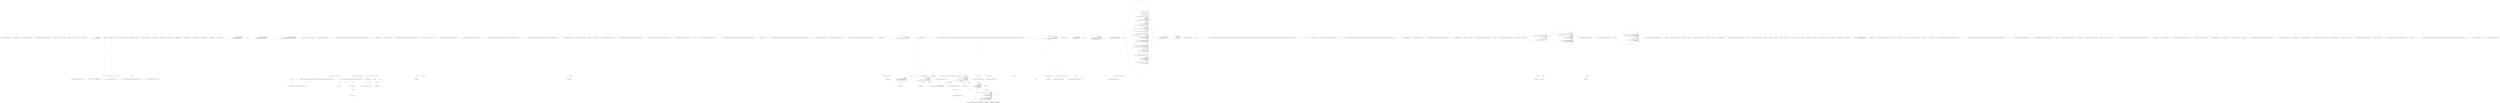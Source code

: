 digraph  {
n0 [cluster="CommandLine.Text.SentenceBuilder.CreateDefault()", label="Entry CommandLine.Text.SentenceBuilder.CreateDefault()", span="17-17"];
n1 [cluster="CommandLine.Text.SentenceBuilder.CreateDefault()", label="return new DefaultSentenceBuilder();", span="19-19"];
n2 [cluster="CommandLine.Text.SentenceBuilder.CreateDefault()", label="Exit CommandLine.Text.SentenceBuilder.CreateDefault()", span="17-17"];
n3 [cluster="CommandLine.Text.SentenceBuilder.DefaultSentenceBuilder.DefaultSentenceBuilder()", label="Entry CommandLine.Text.SentenceBuilder.DefaultSentenceBuilder.DefaultSentenceBuilder()", span="44-44"];
n4 [cluster="lambda expression", label="Entry lambda expression", span="50-50"];
n5 [cluster="lambda expression", label="''Required.''", span="50-50"];
n6 [cluster="lambda expression", label="Exit lambda expression", span="50-50"];
n7 [cluster="lambda expression", label="Entry lambda expression", span="58-58"];
n8 [cluster="lambda expression", label="''ERROR(S):''", span="58-58"];
n9 [cluster="lambda expression", label="Exit lambda expression", span="58-58"];
n10 [cluster="lambda expression", label="Entry lambda expression", span="66-68"];
n11 [cluster="lambda expression", label="isOption\r\n                        ? ''Display this help screen.''\r\n                        : ''Display more information on a specific command.''", span="66-68"];
n12 [cluster="lambda expression", label="Exit lambda expression", span="66-68"];
n13 [cluster="lambda expression", label="Entry lambda expression", span="76-110"];
n14 [cluster="lambda expression", label="error.Tag", span="78-78"];
n16 [cluster="lambda expression", label="return ''Token ''' + ((BadFormatTokenError)error).Token + ''' is not recognized.'';", span="81-81"];
n18 [cluster="lambda expression", label="return ''Option ''' + ((MissingValueOptionError)error).NameInfo.NameText\r\n                                                      + ''' has no value.'';", span="83-84"];
n20 [cluster="lambda expression", label="return ''Option ''' + ((UnknownOptionError)error).Token + ''' is unknown.'';", span="86-86"];
n22 [cluster="lambda expression", label="var errMisssing = ((MissingRequiredOptionError)error)", span="88-88"];
n25 [cluster="lambda expression", label="return ''Option ''' + ((MutuallyExclusiveSetError)error).NameInfo.NameText + ''' is defined along with an incompatible one.'';", span="93-93"];
n27 [cluster="lambda expression", label="var badFormat = ((BadFormatConversionError)error)", span="95-95"];
n30 [cluster="lambda expression", label="var seqOutRange = ((SequenceOutOfRangeError)error)", span="100-100"];
n33 [cluster="lambda expression", label="return ''Verb ''' + ((BadVerbSelectedError)error).Token + ''' is not recognized.'';", span="105-105"];
n15 [cluster="lambda expression", label="ErrorType.BadFormatTokenError", span="80-80"];
n17 [cluster="lambda expression", label="ErrorType.MissingValueOptionError", span="82-82"];
n19 [cluster="lambda expression", label="ErrorType.UnknownOptionError", span="85-85"];
n21 [cluster="lambda expression", label="ErrorType.MissingRequiredOptionError", span="87-87"];
n24 [cluster="lambda expression", label="ErrorType.MutuallyExclusiveSetError", span="92-92"];
n26 [cluster="lambda expression", label="ErrorType.BadFormatConversionError", span="94-94"];
n29 [cluster="lambda expression", label="ErrorType.SequenceOutOfRangeError", span="99-99"];
n32 [cluster="lambda expression", label="ErrorType.BadVerbSelectedError", span="104-104"];
n34 [cluster="lambda expression", label="ErrorType.NoVerbSelectedError", span="106-106"];
n23 [cluster="lambda expression", label="return errMisssing.NameInfo == NameInfo.EmptyName\r\n                                               ? ''A required value not bound to option name is missing.''\r\n                                               : ''Required option ''' + errMisssing.NameInfo.NameText + ''' is missing.'';", span="89-91"];
n28 [cluster="lambda expression", label="return badFormat.NameInfo == NameInfo.EmptyName\r\n                                               ? ''A value not bound to option name is defined with a bad format.''\r\n                                               : ''Option ''' + badFormat.NameInfo.NameText + ''' is defined with a bad format.'';", span="96-98"];
n31 [cluster="lambda expression", label="return seqOutRange.NameInfo == NameInfo.EmptyName\r\n                                               ? ''A sequence value not bound to option name is defined with few items than required.''\r\n                                               : ''A sequence option ''' + seqOutRange.NameInfo.NameText + ''' is defined with few items than required.'';", span="101-103"];
n36 [cluster="lambda expression", label="Exit lambda expression", span="76-110"];
n37 [cluster="lambda expression", label="throw new InvalidOperationException();", span="109-109"];
n38 [cluster="System.InvalidOperationException.InvalidOperationException()", label="Entry System.InvalidOperationException.InvalidOperationException()", span="0-0"];
m1_0 [cluster="CommandLine.Core.Sequence.Partition(System.Collections.Generic.IEnumerable<CommandLine.Core.Token>, System.Func<string, CommandLine.Infrastructure.Maybe<CommandLine.Core.TypeDescriptor>>)", file="Sequence.cs", label="Entry CommandLine.Core.Sequence.Partition(System.Collections.Generic.IEnumerable<CommandLine.Core.Token>, System.Func<string, CommandLine.Infrastructure.Maybe<CommandLine.Core.TypeDescriptor>>)", span="11-11"];
m1_2 [cluster="CommandLine.Core.Sequence.Partition(System.Collections.Generic.IEnumerable<CommandLine.Core.Token>, System.Func<string, CommandLine.Infrastructure.Maybe<CommandLine.Core.TypeDescriptor>>)", file="Sequence.cs", label="Exit CommandLine.Core.Sequence.Partition(System.Collections.Generic.IEnumerable<CommandLine.Core.Token>, System.Func<string, CommandLine.Infrastructure.Maybe<CommandLine.Core.TypeDescriptor>>)", span="11-11"];
m1_3 [cluster="System.Collections.Generic.IEnumerable<TSource>.Pairwise<TSource, TResult>(System.Func<TSource, TSource, TResult>)", file="Sequence.cs", label="Entry System.Collections.Generic.IEnumerable<TSource>.Pairwise<TSource, TResult>(System.Func<TSource, TSource, TResult>)", span="10-10"];
m1_4 [cluster="lambda expression", file="Sequence.cs", label="Entry lambda expression", span="16-22"];
m1_6 [cluster="lambda expression", file="Sequence.cs", label="Exit lambda expression", span="16-22"];
m1_7 [cluster="CommandLine.Core.Token.IsName()", file="Sequence.cs", label="Entry CommandLine.Core.Token.IsName()", span="68-68"];
m1_8 [cluster="CommandLine.Core.Token.IsValue()", color=green, community=0, file="Sequence.cs", label="Entry CommandLine.Core.Token.IsValue()", prediction=0, span="73-73"];
m1_9 [cluster="System.Func<T, TResult>.Invoke(T)", file="Sequence.cs", label="Entry System.Func<T, TResult>.Invoke(T)", span="0-0"];
m1_26 [cluster="lambda expression", file="Sequence.cs", label="t.Equals(nameToken)", span="29-29"];
m1_28 [cluster="lambda expression", file="Sequence.cs", label="!scalars.Contains(t)", span="26-26"];
m1_18 [cluster="CommandLine.Core.Sequence.OfSequence(System.Collections.Generic.IEnumerable<CommandLine.Core.Token>, CommandLine.Core.Token)", file="Sequence.cs", label="nameIndex >= 0", span="30-30"];
m1_37 [cluster="Unk.IsValue", file="Sequence.cs", label="Entry Unk.IsValue", span=""];
m1_14 [cluster="System.Collections.Generic.IEnumerable<CommandLine.Core.Token>.OfSequence(CommandLine.Core.Token)", file="Sequence.cs", label="Entry System.Collections.Generic.IEnumerable<CommandLine.Core.Token>.OfSequence(CommandLine.Core.Token)", span="27-27"];
m1_22 [cluster="System.Collections.Generic.IEnumerable<TSource>.IndexOf<TSource>(System.Func<TSource, bool>)", file="Sequence.cs", label="Entry System.Collections.Generic.IEnumerable<TSource>.IndexOf<TSource>(System.Func<TSource, bool>)", span="36-36"];
m1_16 [cluster="CommandLine.Core.Sequence.OfSequence(System.Collections.Generic.IEnumerable<CommandLine.Core.Token>, CommandLine.Core.Token)", file="Sequence.cs", label="Entry CommandLine.Core.Sequence.OfSequence(System.Collections.Generic.IEnumerable<CommandLine.Core.Token>, CommandLine.Core.Token)", span="27-27"];
m1_34 [cluster="lambda expression", file="Sequence.cs", label="CommandLine.Core.Token", span=""];
m1_11 [cluster="CommandLine.Core.Switch.Partition(System.Collections.Generic.IEnumerable<CommandLine.Core.Token>, System.Func<string, CSharpx.Maybe<CommandLine.Core.TypeDescriptor>>)", file="Sequence.cs", label="Entry CommandLine.Core.Switch.Partition(System.Collections.Generic.IEnumerable<CommandLine.Core.Token>, System.Func<string, CSharpx.Maybe<CommandLine.Core.TypeDescriptor>>)", span="11-11"];
m1_13 [cluster="CommandLine.Core.Sequence.Partition(System.Collections.Generic.IEnumerable<CommandLine.Core.Token>, System.Func<string, CSharpx.Maybe<CommandLine.Core.TypeDescriptor>>)", file="Sequence.cs", label="Entry CommandLine.Core.Sequence.Partition(System.Collections.Generic.IEnumerable<CommandLine.Core.Token>, System.Func<string, CSharpx.Maybe<CommandLine.Core.TypeDescriptor>>)", span="12-12"];
m1_25 [cluster="lambda expression", file="Sequence.cs", label="Entry lambda expression", span="29-29"];
m1_29 [cluster="lambda expression", file="Sequence.cs", label="Entry lambda expression", span="32-32"];
m1_27 [cluster="lambda expression", file="Sequence.cs", label="Exit lambda expression", span="29-29"];
m1_31 [cluster="lambda expression", file="Sequence.cs", label="Exit lambda expression", span="32-32"];
m1_38 [cluster="lambda expression", file="Sequence.cs", label="Entry lambda expression", span="35-35"];
m1_32 [cluster="lambda expression", color=green, community=0, file="Sequence.cs", label="System.Collections.Generic.IEnumerable<CommandLine.Core.Token>", prediction=0, span=""];
m1_24 [cluster="System.Collections.Generic.IEnumerable<TSource>.TakeWhile<TSource>(System.Func<TSource, bool>)", file="Sequence.cs", label="Entry System.Collections.Generic.IEnumerable<TSource>.TakeWhile<TSource>(System.Func<TSource, bool>)", span="0-0"];
m1_39 [cluster="lambda expression", file="Sequence.cs", label="t.Text", span="35-35"];
m1_35 [cluster="lambda expression", file="Sequence.cs", label="CommandLine.Core.Token", span=""];
m1_40 [cluster="lambda expression", file="Sequence.cs", label="Exit lambda expression", span="35-35"];
m1_23 [cluster="System.Collections.Generic.IEnumerable<TSource>.Skip<TSource>(int)", file="Sequence.cs", label="Entry System.Collections.Generic.IEnumerable<TSource>.Skip<TSource>(int)", span="0-0"];
m1_21 [cluster="CommandLine.Core.Sequence.OfSequence(System.Collections.Generic.IEnumerable<CommandLine.Core.Token>, CommandLine.Core.Token)", file="Sequence.cs", label="Exit CommandLine.Core.Sequence.OfSequence(System.Collections.Generic.IEnumerable<CommandLine.Core.Token>, CommandLine.Core.Token)", span="27-27"];
m1_15 [cluster="System.Collections.Generic.IEnumerable<TSource>.Concat<TSource>(System.Collections.Generic.IEnumerable<TSource>)", file="Sequence.cs", label="Entry System.Collections.Generic.IEnumerable<TSource>.Concat<TSource>(System.Collections.Generic.IEnumerable<TSource>)", span="0-0"];
m1_10 [cluster="CommandLine.Infrastructure.Maybe<T1>.Return<T1, T2>(System.Func<T1, T2>, T2)", file="Sequence.cs", label="Entry CommandLine.Infrastructure.Maybe<T1>.Return<T1, T2>(System.Func<T1, T2>, T2)", span="100-100"];
m1_17 [cluster="CommandLine.Core.Sequence.OfSequence(System.Collections.Generic.IEnumerable<CommandLine.Core.Token>, CommandLine.Core.Token)", file="Sequence.cs", label="var nameIndex = tokens.IndexOf(t => t.Equals(nameToken))", span="29-29"];
m1_20 [cluster="CommandLine.Core.Sequence.OfSequence(System.Collections.Generic.IEnumerable<CommandLine.Core.Token>, CommandLine.Core.Token)", file="Sequence.cs", label="return new Token[] { };", span="34-34"];
m1_33 [file="Sequence.cs", label="System.Func<string, CommandLine.Infrastructure.Maybe<CommandLine.Core.TypeDescriptor>>", span=""];
m1_43 [file="Sequence.cs", label=sequences, span=""];
m1_41 [file="Sequence.cs", label=switches, span=""];
m1_42 [file="Sequence.cs", label=scalars, span=""];
m2_65 [cluster="CommandLine.Core.TokenPartitioner.Partition(System.Collections.Generic.IEnumerable<CommandLine.Core.Token>, System.Func<string, CSharpx.Maybe<CommandLine.Core.TypeDescriptor>>)", file="TokenPartitioner.cs", label="Entry CommandLine.Core.TokenPartitioner.Partition(System.Collections.Generic.IEnumerable<CommandLine.Core.Token>, System.Func<string, CSharpx.Maybe<CommandLine.Core.TypeDescriptor>>)", span="12-12"];
m2_14 [cluster="Unk.ThrowingValidate", file="TokenPartitioner.cs", label="Entry Unk.ThrowingValidate", span=""];
m2_101 [cluster="T.SetProperties<T>(System.Collections.Generic.IEnumerable<CommandLine.Core.SpecificationProperty>, System.Func<CommandLine.Core.SpecificationProperty, bool>, System.Func<CommandLine.Core.SpecificationProperty, object>)", file="TokenPartitioner.cs", label="Entry T.SetProperties<T>(System.Collections.Generic.IEnumerable<CommandLine.Core.SpecificationProperty>, System.Func<CommandLine.Core.SpecificationProperty, bool>, System.Func<CommandLine.Core.SpecificationProperty, object>)", span="82-82"];
m2_95 [cluster="string.MatchName(string, string, System.StringComparer)", file="TokenPartitioner.cs", label="Entry string.MatchName(string, string, System.StringComparer)", span="8-8"];
m2_140 [cluster="System.Collections.Generic.IEnumerable<TSource>.ToArray<TSource>()", file="TokenPartitioner.cs", label="Entry System.Collections.Generic.IEnumerable<TSource>.ToArray<TSource>()", span="0-0"];
m2_88 [cluster="CommandLine.Core.TypeConverter.ChangeType(System.Collections.Generic.IEnumerable<string>, System.Type, bool, System.Globalization.CultureInfo)", file="TokenPartitioner.cs", label="Entry CommandLine.Core.TypeConverter.ChangeType(System.Collections.Generic.IEnumerable<string>, System.Type, bool, System.Globalization.CultureInfo)", span="14-14"];
m2_0 [cluster="CommandLine.Core.InstanceBuilder.Build<T>(CSharpx.Maybe<System.Func<T>>, System.Func<System.Collections.Generic.IEnumerable<string>, System.Collections.Generic.IEnumerable<CommandLine.Core.OptionSpecification>, RailwaySharp.ErrorHandling.Result<System.Collections.Generic.IEnumerable<CommandLine.Core.Token>, CommandLine.Error>>, System.Collections.Generic.IEnumerable<string>, System.StringComparer, System.Globalization.CultureInfo, System.Collections.Generic.IEnumerable<CommandLine.ErrorType>)", file="TokenPartitioner.cs", label="Entry CommandLine.Core.InstanceBuilder.Build<T>(CSharpx.Maybe<System.Func<T>>, System.Func<System.Collections.Generic.IEnumerable<string>, System.Collections.Generic.IEnumerable<CommandLine.Core.OptionSpecification>, RailwaySharp.ErrorHandling.Result<System.Collections.Generic.IEnumerable<CommandLine.Core.Token>, CommandLine.Error>>, System.Collections.Generic.IEnumerable<string>, System.StringComparer, System.Globalization.CultureInfo, System.Collections.Generic.IEnumerable<CommandLine.ErrorType>)", span="14-14"];
m2_5 [cluster="CommandLine.Core.InstanceBuilder.Build<T>(CSharpx.Maybe<System.Func<T>>, System.Func<System.Collections.Generic.IEnumerable<string>, System.Collections.Generic.IEnumerable<CommandLine.Core.OptionSpecification>, RailwaySharp.ErrorHandling.Result<System.Collections.Generic.IEnumerable<CommandLine.Core.Token>, CommandLine.Error>>, System.Collections.Generic.IEnumerable<string>, System.StringComparer, System.Globalization.CultureInfo, System.Collections.Generic.IEnumerable<CommandLine.ErrorType>)", file="TokenPartitioner.cs", label="Func<T> makeDefault = () =>\r\n                typeof(T).IsMutable()\r\n                    ? factory.MapValueOrDefault(f => f(), Activator.CreateInstance<T>())\r\n                    : ReflectionHelper.CreateDefaultImmutableInstance<T>(\r\n                        (from p in specProps select p.Specification.ConversionType).ToArray())", span="33-37"];
m2_7 [cluster="CommandLine.Core.InstanceBuilder.Build<T>(CSharpx.Maybe<System.Func<T>>, System.Func<System.Collections.Generic.IEnumerable<string>, System.Collections.Generic.IEnumerable<CommandLine.Core.OptionSpecification>, RailwaySharp.ErrorHandling.Result<System.Collections.Generic.IEnumerable<CommandLine.Core.Token>, CommandLine.Error>>, System.Collections.Generic.IEnumerable<string>, System.StringComparer, System.Globalization.CultureInfo, System.Collections.Generic.IEnumerable<CommandLine.ErrorType>)", file="TokenPartitioner.cs", label="Func<ParserResult<T>> buildUp = () =>\r\n            {\r\n                var tokenizerResult = tokenizer(arguments, optionSpecs);\r\n\r\n                var tokens = tokenizerResult.SucceededWith();\r\n\r\n                var partitions = TokenPartitioner.Partition(\r\n                    tokens,\r\n                    name => TypeLookup.FindTypeDescriptorAndSibling(name, optionSpecs, nameComparer));\r\n\r\n                var optionSpecPropsResult =\r\n                    OptionMapper.MapValues(\r\n                        (from pt in specProps where pt.Specification.IsOption() select pt),\r\n                        partitions.Options,\r\n                        (vals, type, isScalar) => TypeConverter.ChangeType(vals, type, isScalar, parsingCulture),\r\n                        nameComparer);\r\n\r\n                var valueSpecPropsResult =\r\n                    ValueMapper.MapValues(\r\n                        (from pt in specProps where pt.Specification.IsValue() select pt),\r\n                        partitions.Values,\r\n                        (vals, type, isScalar) => TypeConverter.ChangeType(vals, type, isScalar, parsingCulture));\r\n\r\n                var missingValueErrors = from token in partitions.Errors\r\n                    select\r\n                        new MissingValueOptionError(\r\n                            optionSpecs.Single(o => token.Text.MatchName(o.ShortName, o.LongName, nameComparer))\r\n                                .FromOptionSpecification());\r\n\r\n                var specPropsWithValue =\r\n                    optionSpecPropsResult.SucceededWith().Concat(valueSpecPropsResult.SucceededWith());\r\n\r\n                Func<T> buildMutable = () =>\r\n                {\r\n                    var mutable = factory.MapValueOrDefault(f => f(), Activator.CreateInstance<T>());\r\n                    mutable =\r\n                        mutable.SetProperties(specPropsWithValue, sp => sp.Value.IsJust(), sp => sp.Value.FromJustOrFail())\r\n                            .SetProperties(\r\n                                specPropsWithValue,\r\n                                sp => sp.Value.IsNothing() && sp.Specification.DefaultValue.IsJust(),\r\n                                sp => sp.Specification.DefaultValue.FromJustOrFail())\r\n                            .SetProperties(\r\n                                specPropsWithValue,\r\n                                sp =>\r\n                                    sp.Value.IsNothing() && sp.Specification.TargetType == TargetType.Sequence\r\n                                    && sp.Specification.DefaultValue.MatchNothing(),\r\n                                sp => sp.Property.PropertyType.GetGenericArguments().Single().CreateEmptyArray());\r\n                    return mutable;\r\n                };\r\n\r\n                Func<T> buildImmutable = () =>\r\n                {\r\n                    var ctor = typeInfo.GetConstructor((from sp in specProps select sp.Property.PropertyType).ToArray());\r\n                    var values = (from prms in ctor.GetParameters()\r\n                        join sp in specPropsWithValue on prms.Name.ToLower() equals sp.Property.Name.ToLower()\r\n                        select\r\n                            sp.Value.MapValueOrDefault(\r\n                                v => v,\r\n                                sp.Specification.DefaultValue.MapValueOrDefault(\r\n                                    d => d,\r\n                                    sp.Specification.ConversionType.CreateDefaultForImmutable()))).ToArray();\r\n                    var immutable = (T)ctor.Invoke(values);\r\n                    return immutable;\r\n                };\r\n\r\n                var instance = typeInfo.IsMutable() ? buildMutable() : buildImmutable();\r\n\r\n                var validationErrors = specPropsWithValue.Validate(SpecificationPropertyRules.Lookup(tokens));\r\n\r\n                var allErrors =\r\n                    tokenizerResult.SuccessfulMessages()\r\n                        .Concat(missingValueErrors)\r\n                        .Concat(optionSpecPropsResult.SuccessfulMessages())\r\n                        .Concat(valueSpecPropsResult.SuccessfulMessages())\r\n                        .Concat(validationErrors)\r\n                        .Memorize();\r\n\r\n                var warnings = from e in allErrors where nonFatalErrors.Contains(e.Tag) select e;\r\n\r\n                return allErrors.Except(warnings).ToParserResult(instance);\r\n            }", span="42-122"];
m2_8 [cluster="CommandLine.Core.InstanceBuilder.Build<T>(CSharpx.Maybe<System.Func<T>>, System.Func<System.Collections.Generic.IEnumerable<string>, System.Collections.Generic.IEnumerable<CommandLine.Core.OptionSpecification>, RailwaySharp.ErrorHandling.Result<System.Collections.Generic.IEnumerable<CommandLine.Core.Token>, CommandLine.Error>>, System.Collections.Generic.IEnumerable<string>, System.StringComparer, System.Globalization.CultureInfo, System.Collections.Generic.IEnumerable<CommandLine.ErrorType>)", file="TokenPartitioner.cs", label="var preprocessorErrors = arguments.Any()\r\n                ? arguments.Preprocess(PreprocessorGuards.Lookup(nameComparer))\r\n                : Enumerable.Empty<Error>()", span="124-126"];
m2_9 [cluster="CommandLine.Core.InstanceBuilder.Build<T>(CSharpx.Maybe<System.Func<T>>, System.Func<System.Collections.Generic.IEnumerable<string>, System.Collections.Generic.IEnumerable<CommandLine.Core.OptionSpecification>, RailwaySharp.ErrorHandling.Result<System.Collections.Generic.IEnumerable<CommandLine.Core.Token>, CommandLine.Error>>, System.Collections.Generic.IEnumerable<string>, System.StringComparer, System.Globalization.CultureInfo, System.Collections.Generic.IEnumerable<CommandLine.ErrorType>)", file="TokenPartitioner.cs", label="var result = arguments.Any()\r\n                ? preprocessorErrors.Any()\r\n                    ? notParsed(preprocessorErrors)\r\n                    : buildUp()\r\n                : buildUp()", span="128-132"];
m2_3 [cluster="CommandLine.Core.InstanceBuilder.Build<T>(CSharpx.Maybe<System.Func<T>>, System.Func<System.Collections.Generic.IEnumerable<string>, System.Collections.Generic.IEnumerable<CommandLine.Core.OptionSpecification>, RailwaySharp.ErrorHandling.Result<System.Collections.Generic.IEnumerable<CommandLine.Core.Token>, CommandLine.Error>>, System.Collections.Generic.IEnumerable<string>, System.StringComparer, System.Globalization.CultureInfo, System.Collections.Generic.IEnumerable<CommandLine.ErrorType>)", file="TokenPartitioner.cs", label="var specs = from pt in specProps select pt.Specification", span="27-27"];
m2_4 [cluster="CommandLine.Core.InstanceBuilder.Build<T>(CSharpx.Maybe<System.Func<T>>, System.Func<System.Collections.Generic.IEnumerable<string>, System.Collections.Generic.IEnumerable<CommandLine.Core.OptionSpecification>, RailwaySharp.ErrorHandling.Result<System.Collections.Generic.IEnumerable<CommandLine.Core.Token>, CommandLine.Error>>, System.Collections.Generic.IEnumerable<string>, System.StringComparer, System.Globalization.CultureInfo, System.Collections.Generic.IEnumerable<CommandLine.ErrorType>)", file="TokenPartitioner.cs", label="var optionSpecs = specs\r\n                .ThrowingValidate(SpecificationGuards.Lookup)\r\n                .OfType<OptionSpecification>()", span="29-31"];
m2_6 [cluster="CommandLine.Core.InstanceBuilder.Build<T>(CSharpx.Maybe<System.Func<T>>, System.Func<System.Collections.Generic.IEnumerable<string>, System.Collections.Generic.IEnumerable<CommandLine.Core.OptionSpecification>, RailwaySharp.ErrorHandling.Result<System.Collections.Generic.IEnumerable<CommandLine.Core.Token>, CommandLine.Error>>, System.Collections.Generic.IEnumerable<string>, System.StringComparer, System.Globalization.CultureInfo, System.Collections.Generic.IEnumerable<CommandLine.ErrorType>)", file="TokenPartitioner.cs", label="Func<IEnumerable<Error>, ParserResult<T>> notParsed =\r\n                errs => new NotParsed<T>(makeDefault().GetType().ToTypeInfo(), errs)", span="39-40"];
m2_10 [cluster="CommandLine.Core.InstanceBuilder.Build<T>(CSharpx.Maybe<System.Func<T>>, System.Func<System.Collections.Generic.IEnumerable<string>, System.Collections.Generic.IEnumerable<CommandLine.Core.OptionSpecification>, RailwaySharp.ErrorHandling.Result<System.Collections.Generic.IEnumerable<CommandLine.Core.Token>, CommandLine.Error>>, System.Collections.Generic.IEnumerable<string>, System.StringComparer, System.Globalization.CultureInfo, System.Collections.Generic.IEnumerable<CommandLine.ErrorType>)", file="TokenPartitioner.cs", label="return result;", span="134-134"];
m2_11 [cluster="CommandLine.Core.InstanceBuilder.Build<T>(CSharpx.Maybe<System.Func<T>>, System.Func<System.Collections.Generic.IEnumerable<string>, System.Collections.Generic.IEnumerable<CommandLine.Core.OptionSpecification>, RailwaySharp.ErrorHandling.Result<System.Collections.Generic.IEnumerable<CommandLine.Core.Token>, CommandLine.Error>>, System.Collections.Generic.IEnumerable<string>, System.StringComparer, System.Globalization.CultureInfo, System.Collections.Generic.IEnumerable<CommandLine.ErrorType>)", file="TokenPartitioner.cs", label="Exit CommandLine.Core.InstanceBuilder.Build<T>(CSharpx.Maybe<System.Func<T>>, System.Func<System.Collections.Generic.IEnumerable<string>, System.Collections.Generic.IEnumerable<CommandLine.Core.OptionSpecification>, RailwaySharp.ErrorHandling.Result<System.Collections.Generic.IEnumerable<CommandLine.Core.Token>, CommandLine.Error>>, System.Collections.Generic.IEnumerable<string>, System.StringComparer, System.Globalization.CultureInfo, System.Collections.Generic.IEnumerable<CommandLine.ErrorType>)", span="14-14"];
m2_38 [cluster="Unk.>", file="TokenPartitioner.cs", label="Entry Unk.>", span=""];
m2_46 [cluster="System.Type.ToTypeInfo()", file="TokenPartitioner.cs", label="Entry System.Type.ToTypeInfo()", span="174-174"];
m2_20 [cluster="System.Func<T, TResult>.Invoke(T)", file="TokenPartitioner.cs", label="Entry System.Func<T, TResult>.Invoke(T)", span="0-0"];
m2_68 [cluster="CommandLine.Core.Specification.IsValue()", file="TokenPartitioner.cs", label="Entry CommandLine.Core.Specification.IsValue()", span="15-15"];
m2_74 [cluster="System.Collections.Generic.IEnumerable<CommandLine.Core.SpecificationProperty>.Validate(System.Collections.Generic.IEnumerable<System.Func<System.Collections.Generic.IEnumerable<CommandLine.Core.SpecificationProperty>, System.Collections.Generic.IEnumerable<CommandLine.Error>>>)", file="TokenPartitioner.cs", label="Entry System.Collections.Generic.IEnumerable<CommandLine.Core.SpecificationProperty>.Validate(System.Collections.Generic.IEnumerable<System.Func<System.Collections.Generic.IEnumerable<CommandLine.Core.SpecificationProperty>, System.Collections.Generic.IEnumerable<CommandLine.Error>>>)", span="40-40"];
m2_19 [cluster="System.Linq.Enumerable.Empty<TResult>()", file="TokenPartitioner.cs", label="Entry System.Linq.Enumerable.Empty<TResult>()", span="0-0"];
m2_137 [cluster="System.Reflection.MethodBase.GetParameters()", file="TokenPartitioner.cs", label="Entry System.Reflection.MethodBase.GetParameters()", span="0-0"];
m2_45 [cluster="CommandLine.NotParsed<T>.NotParsed(CommandLine.TypeInfo, System.Collections.Generic.IEnumerable<CommandLine.Error>)", file="TokenPartitioner.cs", label="Entry CommandLine.NotParsed<T>.NotParsed(CommandLine.TypeInfo, System.Collections.Generic.IEnumerable<CommandLine.Error>)", span="163-163"];
m2_139 [cluster="System.Type.CreateDefaultForImmutable()", file="TokenPartitioner.cs", label="Entry System.Type.CreateDefaultForImmutable()", span="149-149"];
m2_136 [cluster="Unk.GetConstructor", file="TokenPartitioner.cs", label="Entry Unk.GetConstructor", span=""];
m2_70 [cluster="Unk.Single", file="TokenPartitioner.cs", label="Entry Unk.Single", span=""];
m2_13 [cluster="System.Type.GetSpecifications<T>(System.Func<System.Reflection.PropertyInfo, T>)", file="TokenPartitioner.cs", label="Entry System.Type.GetSpecifications<T>(System.Func<System.Reflection.PropertyInfo, T>)", span="16-16"];
m2_78 [cluster="Unk.Contains", file="TokenPartitioner.cs", label="Entry Unk.Contains", span=""];
m2_16 [cluster="System.Collections.Generic.IEnumerable<TSource>.Any<TSource>()", file="TokenPartitioner.cs", label="Entry System.Collections.Generic.IEnumerable<TSource>.Any<TSource>()", span="0-0"];
m2_21 [cluster="System.Func<TResult>.Invoke()", file="TokenPartitioner.cs", label="Entry System.Func<TResult>.Invoke()", span="0-0"];
m2_25 [cluster="object.GetType()", file="TokenPartitioner.cs", label="Entry object.GetType()", span="0-0"];
m2_145 [cluster="lambda expression", file="TokenPartitioner.cs", label="Entry lambda expression", span="101-101"];
m2_33 [cluster="lambda expression", file="TokenPartitioner.cs", label="typeof(T).IsMutable()\r\n                    ? factory.MapValueOrDefault(f => f(), Activator.CreateInstance<T>())\r\n                    : ReflectionHelper.CreateDefaultImmutableInstance<T>(\r\n                        (from p in specProps select p.Specification.ConversionType).ToArray())", span="34-37"];
m2_48 [cluster="lambda expression", file="TokenPartitioner.cs", label="var tokenizerResult = tokenizer(arguments, optionSpecs)", span="44-44"];
m2_50 [cluster="lambda expression", file="TokenPartitioner.cs", label="var partitions = TokenPartitioner.Partition(\r\n                    tokens,\r\n                    name => TypeLookup.FindTypeDescriptorAndSibling(name, optionSpecs, nameComparer))", span="48-50"];
m2_82 [cluster="lambda expression", file="TokenPartitioner.cs", label="TypeLookup.FindTypeDescriptorAndSibling(name, optionSpecs, nameComparer)", span="50-50"];
m2_51 [cluster="lambda expression", file="TokenPartitioner.cs", label="var optionSpecPropsResult =\r\n                    OptionMapper.MapValues(\r\n                        (from pt in specProps where pt.Specification.IsOption() select pt),\r\n                        partitions.Options,\r\n                        (vals, type, isScalar) => TypeConverter.ChangeType(vals, type, isScalar, parsingCulture),\r\n                        nameComparer)", span="52-57"];
m2_86 [cluster="lambda expression", file="TokenPartitioner.cs", label="TypeConverter.ChangeType(vals, type, isScalar, parsingCulture)", span="56-56"];
m2_52 [cluster="lambda expression", file="TokenPartitioner.cs", label="var valueSpecPropsResult =\r\n                    ValueMapper.MapValues(\r\n                        (from pt in specProps where pt.Specification.IsValue() select pt),\r\n                        partitions.Values,\r\n                        (vals, type, isScalar) => TypeConverter.ChangeType(vals, type, isScalar, parsingCulture))", span="59-63"];
m2_90 [cluster="lambda expression", file="TokenPartitioner.cs", label="TypeConverter.ChangeType(vals, type, isScalar, parsingCulture)", span="63-63"];
m2_53 [cluster="lambda expression", file="TokenPartitioner.cs", label="var missingValueErrors = from token in partitions.Errors\r\n                    select\r\n                        new MissingValueOptionError(\r\n                            optionSpecs.Single(o => token.Text.MatchName(o.ShortName, o.LongName, nameComparer))\r\n                                .FromOptionSpecification())", span="65-69"];
m2_93 [cluster="lambda expression", file="TokenPartitioner.cs", label="token.Text.MatchName(o.ShortName, o.LongName, nameComparer)", span="68-68"];
m2_55 [cluster="lambda expression", file="TokenPartitioner.cs", label="Func<T> buildMutable = () =>\r\n                {\r\n                    var mutable = factory.MapValueOrDefault(f => f(), Activator.CreateInstance<T>());\r\n                    mutable =\r\n                        mutable.SetProperties(specPropsWithValue, sp => sp.Value.IsJust(), sp => sp.Value.FromJustOrFail())\r\n                            .SetProperties(\r\n                                specPropsWithValue,\r\n                                sp => sp.Value.IsNothing() && sp.Specification.DefaultValue.IsJust(),\r\n                                sp => sp.Specification.DefaultValue.FromJustOrFail())\r\n                            .SetProperties(\r\n                                specPropsWithValue,\r\n                                sp =>\r\n                                    sp.Value.IsNothing() && sp.Specification.TargetType == TargetType.Sequence\r\n                                    && sp.Specification.DefaultValue.MatchNothing(),\r\n                                sp => sp.Property.PropertyType.GetGenericArguments().Single().CreateEmptyArray());\r\n                    return mutable;\r\n                }", span="74-90"];
m2_97 [cluster="lambda expression", file="TokenPartitioner.cs", label="var mutable = factory.MapValueOrDefault(f => f(), Activator.CreateInstance<T>())", span="76-76"];
m2_60 [cluster="lambda expression", file="TokenPartitioner.cs", label="var warnings = from e in allErrors where nonFatalErrors.Contains(e.Tag) select e", span="119-119"];
m2_22 [cluster="lambda expression", file="TokenPartitioner.cs", label="Entry lambda expression", span="22-22"];
m2_56 [cluster="lambda expression", file="TokenPartitioner.cs", label="Func<T> buildImmutable = () =>\r\n                {\r\n                    var ctor = typeInfo.GetConstructor((from sp in specProps select sp.Property.PropertyType).ToArray());\r\n                    var values = (from prms in ctor.GetParameters()\r\n                        join sp in specPropsWithValue on prms.Name.ToLower() equals sp.Property.Name.ToLower()\r\n                        select\r\n                            sp.Value.MapValueOrDefault(\r\n                                v => v,\r\n                                sp.Specification.DefaultValue.MapValueOrDefault(\r\n                                    d => d,\r\n                                    sp.Specification.ConversionType.CreateDefaultForImmutable()))).ToArray();\r\n                    var immutable = (T)ctor.Invoke(values);\r\n                    return immutable;\r\n                }", span="92-105"];
m2_131 [cluster="lambda expression", file="TokenPartitioner.cs", label="var ctor = typeInfo.GetConstructor((from sp in specProps select sp.Property.PropertyType).ToArray())", span="94-94"];
m2_57 [cluster="lambda expression", file="TokenPartitioner.cs", label="var instance = typeInfo.IsMutable() ? buildMutable() : buildImmutable()", span="107-107"];
m2_26 [cluster="lambda expression", file="TokenPartitioner.cs", label="Entry lambda expression", span="24-25"];
m2_43 [cluster="lambda expression", file="TokenPartitioner.cs", label="new NotParsed<T>(makeDefault().GetType().ToTypeInfo(), errs)", span="40-40"];
m2_24 [cluster="lambda expression", file="TokenPartitioner.cs", label="Exit lambda expression", span="22-22"];
m2_28 [cluster="lambda expression", file="TokenPartitioner.cs", label="Exit lambda expression", span="24-25"];
m2_32 [cluster="lambda expression", file="TokenPartitioner.cs", label="Entry lambda expression", span="33-37"];
m2_34 [cluster="lambda expression", file="TokenPartitioner.cs", label="Exit lambda expression", span="33-37"];
m2_39 [cluster="lambda expression", file="TokenPartitioner.cs", label="Entry lambda expression", span="35-35"];
m2_40 [cluster="lambda expression", file="TokenPartitioner.cs", label="f()", span="35-35"];
m2_41 [cluster="lambda expression", file="TokenPartitioner.cs", label="Exit lambda expression", span="35-35"];
m2_42 [cluster="lambda expression", file="TokenPartitioner.cs", label="Entry lambda expression", span="40-40"];
m2_44 [cluster="lambda expression", file="TokenPartitioner.cs", label="Exit lambda expression", span="40-40"];
m2_47 [cluster="lambda expression", file="TokenPartitioner.cs", label="Entry lambda expression", span="42-122"];
m2_49 [cluster="lambda expression", file="TokenPartitioner.cs", label="var tokens = tokenizerResult.SucceededWith()", span="46-46"];
m2_59 [cluster="lambda expression", file="TokenPartitioner.cs", label="var allErrors =\r\n                    tokenizerResult.SuccessfulMessages()\r\n                        .Concat(missingValueErrors)\r\n                        .Concat(optionSpecPropsResult.SuccessfulMessages())\r\n                        .Concat(valueSpecPropsResult.SuccessfulMessages())\r\n                        .Concat(validationErrors)\r\n                        .Memorize()", span="111-117"];
m2_58 [cluster="lambda expression", file="TokenPartitioner.cs", label="var validationErrors = specPropsWithValue.Validate(SpecificationPropertyRules.Lookup(tokens))", span="109-109"];
m2_81 [cluster="lambda expression", file="TokenPartitioner.cs", label="Entry lambda expression", span="50-50"];
m2_85 [cluster="lambda expression", file="TokenPartitioner.cs", label="Entry lambda expression", span="56-56"];
m2_54 [cluster="lambda expression", file="TokenPartitioner.cs", label="var specPropsWithValue =\r\n                    optionSpecPropsResult.SucceededWith().Concat(valueSpecPropsResult.SucceededWith())", span="71-72"];
m2_89 [cluster="lambda expression", file="TokenPartitioner.cs", label="Entry lambda expression", span="63-63"];
m2_92 [cluster="lambda expression", file="TokenPartitioner.cs", label="Entry lambda expression", span="68-68"];
m2_98 [cluster="lambda expression", file="TokenPartitioner.cs", label="mutable =\r\n                        mutable.SetProperties(specPropsWithValue, sp => sp.Value.IsJust(), sp => sp.Value.FromJustOrFail())\r\n                            .SetProperties(\r\n                                specPropsWithValue,\r\n                                sp => sp.Value.IsNothing() && sp.Specification.DefaultValue.IsJust(),\r\n                                sp => sp.Specification.DefaultValue.FromJustOrFail())\r\n                            .SetProperties(\r\n                                specPropsWithValue,\r\n                                sp =>\r\n                                    sp.Value.IsNothing() && sp.Specification.TargetType == TargetType.Sequence\r\n                                    && sp.Specification.DefaultValue.MatchNothing(),\r\n                                sp => sp.Property.PropertyType.GetGenericArguments().Single().CreateEmptyArray())", span="77-88"];
m2_132 [cluster="lambda expression", file="TokenPartitioner.cs", label="var values = (from prms in ctor.GetParameters()\r\n                        join sp in specPropsWithValue on prms.Name.ToLower() equals sp.Property.Name.ToLower()\r\n                        select\r\n                            sp.Value.MapValueOrDefault(\r\n                                v => v,\r\n                                sp.Specification.DefaultValue.MapValueOrDefault(\r\n                                    d => d,\r\n                                    sp.Specification.ConversionType.CreateDefaultForImmutable()))).ToArray()", span="95-102"];
m2_61 [cluster="lambda expression", file="TokenPartitioner.cs", label="return allErrors.Except(warnings).ToParserResult(instance);", span="121-121"];
m2_62 [cluster="lambda expression", file="TokenPartitioner.cs", label="Exit lambda expression", span="42-122"];
m2_83 [cluster="lambda expression", file="TokenPartitioner.cs", label="Exit lambda expression", span="50-50"];
m2_87 [cluster="lambda expression", file="TokenPartitioner.cs", label="Exit lambda expression", span="56-56"];
m2_91 [cluster="lambda expression", file="TokenPartitioner.cs", label="Exit lambda expression", span="63-63"];
m2_94 [cluster="lambda expression", file="TokenPartitioner.cs", label="Exit lambda expression", span="68-68"];
m2_96 [cluster="lambda expression", file="TokenPartitioner.cs", label="Entry lambda expression", span="74-90"];
m2_102 [cluster="lambda expression", file="TokenPartitioner.cs", label="Entry lambda expression", span="76-76"];
m2_99 [cluster="lambda expression", file="TokenPartitioner.cs", label="return mutable;", span="89-89"];
m2_105 [cluster="lambda expression", file="TokenPartitioner.cs", label="Entry lambda expression", span="78-78"];
m2_109 [cluster="lambda expression", file="TokenPartitioner.cs", label="Entry lambda expression", span="78-78"];
m2_113 [cluster="lambda expression", file="TokenPartitioner.cs", label="Entry lambda expression", span="81-81"];
m2_117 [cluster="lambda expression", file="TokenPartitioner.cs", label="Entry lambda expression", span="82-82"];
m2_120 [cluster="lambda expression", file="TokenPartitioner.cs", label="Entry lambda expression", span="85-87"];
m2_124 [cluster="lambda expression", file="TokenPartitioner.cs", label="Entry lambda expression", span="88-88"];
m2_100 [cluster="lambda expression", file="TokenPartitioner.cs", label="Exit lambda expression", span="74-90"];
m2_103 [cluster="lambda expression", file="TokenPartitioner.cs", label="f()", span="76-76"];
m2_104 [cluster="lambda expression", file="TokenPartitioner.cs", label="Exit lambda expression", span="76-76"];
m2_106 [cluster="lambda expression", file="TokenPartitioner.cs", label="sp.Value.IsJust()", span="78-78"];
m2_107 [cluster="lambda expression", file="TokenPartitioner.cs", label="Exit lambda expression", span="78-78"];
m2_110 [cluster="lambda expression", file="TokenPartitioner.cs", label="sp.Value.FromJustOrFail()", span="78-78"];
m2_111 [cluster="lambda expression", file="TokenPartitioner.cs", label="Exit lambda expression", span="78-78"];
m2_114 [cluster="lambda expression", file="TokenPartitioner.cs", label="sp.Value.IsNothing() && sp.Specification.DefaultValue.IsJust()", span="81-81"];
m2_115 [cluster="lambda expression", file="TokenPartitioner.cs", label="Exit lambda expression", span="81-81"];
m2_118 [cluster="lambda expression", file="TokenPartitioner.cs", label="sp.Specification.DefaultValue.FromJustOrFail()", span="82-82"];
m2_119 [cluster="lambda expression", file="TokenPartitioner.cs", label="Exit lambda expression", span="82-82"];
m2_121 [cluster="lambda expression", file="TokenPartitioner.cs", label="sp.Value.IsNothing() && sp.Specification.TargetType == TargetType.Sequence\r\n                                    && sp.Specification.DefaultValue.MatchNothing()", span="86-87"];
m2_122 [cluster="lambda expression", file="TokenPartitioner.cs", label="Exit lambda expression", span="85-87"];
m2_125 [cluster="lambda expression", file="TokenPartitioner.cs", label="sp.Property.PropertyType.GetGenericArguments().Single().CreateEmptyArray()", span="88-88"];
m2_126 [cluster="lambda expression", file="TokenPartitioner.cs", label="Exit lambda expression", span="88-88"];
m2_130 [cluster="lambda expression", file="TokenPartitioner.cs", label="Entry lambda expression", span="92-105"];
m2_133 [cluster="lambda expression", file="TokenPartitioner.cs", label="var immutable = (T)ctor.Invoke(values)", span="103-103"];
m2_142 [cluster="lambda expression", file="TokenPartitioner.cs", label="Entry lambda expression", span="99-99"];
m2_134 [cluster="lambda expression", file="TokenPartitioner.cs", label="return immutable;", span="104-104"];
m2_135 [cluster="lambda expression", file="TokenPartitioner.cs", label="Exit lambda expression", span="92-105"];
m2_143 [cluster="lambda expression", file="TokenPartitioner.cs", label=v, span="99-99"];
m2_144 [cluster="lambda expression", file="TokenPartitioner.cs", label="Exit lambda expression", span="99-99"];
m2_146 [cluster="lambda expression", file="TokenPartitioner.cs", label=d, span="101-101"];
m2_147 [cluster="lambda expression", file="TokenPartitioner.cs", label="Exit lambda expression", span="101-101"];
m2_73 [cluster="CommandLine.Core.SpecificationPropertyRules.Lookup(System.Collections.Generic.IEnumerable<CommandLine.Core.Token>)", file="TokenPartitioner.cs", label="Entry CommandLine.Core.SpecificationPropertyRules.Lookup(System.Collections.Generic.IEnumerable<CommandLine.Core.Token>)", span="12-12"];
m2_18 [cluster="System.Collections.Generic.IEnumerable<string>.Preprocess(System.Collections.Generic.IEnumerable<System.Func<System.Collections.Generic.IEnumerable<string>, System.Collections.Generic.IEnumerable<CommandLine.Error>>>)", file="TokenPartitioner.cs", label="Entry System.Collections.Generic.IEnumerable<string>.Preprocess(System.Collections.Generic.IEnumerable<System.Func<System.Collections.Generic.IEnumerable<string>, System.Collections.Generic.IEnumerable<CommandLine.Error>>>)", span="11-11"];
m2_69 [cluster="CommandLine.MissingValueOptionError.MissingValueOptionError(CommandLine.NameInfo)", file="TokenPartitioner.cs", label="Entry CommandLine.MissingValueOptionError.MissingValueOptionError(CommandLine.NameInfo)", span="294-294"];
m2_75 [cluster="RailwaySharp.ErrorHandling.Result<TSuccess, TMessage>.SuccessfulMessages<TSuccess, TMessage>()", file="TokenPartitioner.cs", label="Entry RailwaySharp.ErrorHandling.Result<TSuccess, TMessage>.SuccessfulMessages<TSuccess, TMessage>()", span="15-15"];
m2_76 [cluster="Unk.Concat", file="TokenPartitioner.cs", label="Entry Unk.Concat", span=""];
m2_128 [cluster="System.Collections.Generic.IEnumerable<TSource>.Single<TSource>()", file="TokenPartitioner.cs", label="Entry System.Collections.Generic.IEnumerable<TSource>.Single<TSource>()", span="0-0"];
m2_129 [cluster="System.Type.CreateEmptyArray()", file="TokenPartitioner.cs", label="Entry System.Type.CreateEmptyArray()", span="125-125"];
m2_127 [cluster="System.Type.GetGenericArguments()", file="TokenPartitioner.cs", label="Entry System.Type.GetGenericArguments()", span="0-0"];
m2_77 [cluster="Unk.Memorize", file="TokenPartitioner.cs", label="Entry Unk.Memorize", span=""];
m2_138 [cluster="string.ToLower()", file="TokenPartitioner.cs", label="Entry string.ToLower()", span="0-0"];
m2_79 [cluster="Unk.Except", file="TokenPartitioner.cs", label="Entry Unk.Except", span=""];
m2_80 [cluster="Unk.ToParserResult", file="TokenPartitioner.cs", label="Entry Unk.ToParserResult", span=""];
m2_84 [cluster="CommandLine.Core.TypeLookup.FindTypeDescriptorAndSibling(string, System.Collections.Generic.IEnumerable<CommandLine.Core.OptionSpecification>, System.StringComparer)", file="TokenPartitioner.cs", label="Entry CommandLine.Core.TypeLookup.FindTypeDescriptorAndSibling(string, System.Collections.Generic.IEnumerable<CommandLine.Core.OptionSpecification>, System.StringComparer)", span="11-11"];
m2_30 [cluster="CSharpx.Maybe.Nothing<T>()", file="TokenPartitioner.cs", label="Entry CSharpx.Maybe.Nothing<T>()", span="116-116"];
m2_36 [cluster="System.Activator.CreateInstance<T>()", file="TokenPartitioner.cs", label="Entry System.Activator.CreateInstance<T>()", span="0-0"];
m2_64 [cluster="RailwaySharp.ErrorHandling.Result<TSuccess, TMessage>.SucceededWith<TSuccess, TMessage>()", file="TokenPartitioner.cs", label="Entry RailwaySharp.ErrorHandling.Result<TSuccess, TMessage>.SucceededWith<TSuccess, TMessage>()", span="653-653"];
m2_12 [cluster="CSharpx.Maybe<T1>.MapValueOrDefault<T1, T2>(System.Func<T1, T2>, T2)", file="TokenPartitioner.cs", label="Entry CSharpx.Maybe<T1>.MapValueOrDefault<T1, T2>(System.Func<T1, T2>, T2)", span="377-377"];
m2_66 [cluster="CommandLine.Core.Specification.IsOption()", file="TokenPartitioner.cs", label="Entry CommandLine.Core.Specification.IsOption()", span="10-10"];
m2_116 [cluster="CSharpx.Maybe<T>.IsNothing<T>()", file="TokenPartitioner.cs", label="Entry CSharpx.Maybe<T>.IsNothing<T>()", span="334-334"];
m2_123 [cluster="CSharpx.Maybe<T>.MatchNothing()", file="TokenPartitioner.cs", label="Entry CSharpx.Maybe<T>.MatchNothing()", span="57-57"];
m2_35 [cluster="System.Type.IsMutable()", file="TokenPartitioner.cs", label="Entry System.Type.IsMutable()", span="139-139"];
m2_31 [cluster="CommandLine.Core.SpecificationProperty.Create(CommandLine.Core.Specification, System.Reflection.PropertyInfo, CSharpx.Maybe<object>)", file="TokenPartitioner.cs", label="Entry CommandLine.Core.SpecificationProperty.Create(CommandLine.Core.Specification, System.Reflection.PropertyInfo, CSharpx.Maybe<object>)", span="21-21"];
m2_112 [cluster="CSharpx.Maybe<T>.FromJustOrFail<T>(System.Exception)", file="TokenPartitioner.cs", label="Entry CSharpx.Maybe<T>.FromJustOrFail<T>(System.Exception)", span="355-355"];
m2_71 [cluster="Unk.FromOptionSpecification", file="TokenPartitioner.cs", label="Entry Unk.FromOptionSpecification", span=""];
m2_15 [cluster="System.Collections.IEnumerable.OfType<TResult>()", file="TokenPartitioner.cs", label="Entry System.Collections.IEnumerable.OfType<TResult>()", span="0-0"];
m2_17 [cluster="CommandLine.Core.PreprocessorGuards.Lookup(System.StringComparer)", file="TokenPartitioner.cs", label="Entry CommandLine.Core.PreprocessorGuards.Lookup(System.StringComparer)", span="11-11"];
m2_141 [cluster="System.Reflection.ConstructorInfo.Invoke(object[])", file="TokenPartitioner.cs", label="Entry System.Reflection.ConstructorInfo.Invoke(object[])", span="0-0"];
m2_37 [cluster="Unk.ToArray", file="TokenPartitioner.cs", label="Entry Unk.ToArray", span=""];
m2_108 [cluster="CSharpx.Maybe<T>.IsJust<T>()", file="TokenPartitioner.cs", label="Entry CSharpx.Maybe<T>.IsJust<T>()", span="326-326"];
m2_29 [cluster="CommandLine.Core.Specification.FromProperty(System.Reflection.PropertyInfo)", file="TokenPartitioner.cs", label="Entry CommandLine.Core.Specification.FromProperty(System.Reflection.PropertyInfo)", span="103-103"];
m2_63 [cluster="System.Func<T1, T2, TResult>.Invoke(T1, T2)", file="TokenPartitioner.cs", label="Entry System.Func<T1, T2, TResult>.Invoke(T1, T2)", span="0-0"];
m2_72 [cluster="System.Collections.Generic.IEnumerable<TSource>.Concat<TSource>(System.Collections.Generic.IEnumerable<TSource>)", file="TokenPartitioner.cs", label="Entry System.Collections.Generic.IEnumerable<TSource>.Concat<TSource>(System.Collections.Generic.IEnumerable<TSource>)", span="0-0"];
m2_67 [cluster="Unk.MapValues", file="TokenPartitioner.cs", label="Entry Unk.MapValues", span=""];
m2_148 [file="TokenPartitioner.cs", label="CSharpx.Maybe<System.Func<T>>", span=""];
m2_149 [file="TokenPartitioner.cs", label=specProps, span=""];
m2_150 [file="TokenPartitioner.cs", label=makeDefault, span=""];
m2_151 [file="TokenPartitioner.cs", label="System.Func<System.Collections.Generic.IEnumerable<string>, System.Collections.Generic.IEnumerable<CommandLine.Core.OptionSpecification>, RailwaySharp.ErrorHandling.Result<System.Collections.Generic.IEnumerable<CommandLine.Core.Token>, CommandLine.Error>>", span=""];
m2_152 [file="TokenPartitioner.cs", label="System.Collections.Generic.IEnumerable<string>", span=""];
m2_153 [file="TokenPartitioner.cs", label=optionSpecs, span=""];
m2_154 [file="TokenPartitioner.cs", label="System.StringComparer", span=""];
m2_155 [file="TokenPartitioner.cs", label="System.Globalization.CultureInfo", span=""];
m2_156 [file="TokenPartitioner.cs", label=typeInfo, span=""];
m2_157 [file="TokenPartitioner.cs", label="System.Collections.Generic.IEnumerable<CommandLine.ErrorType>", span=""];
m2_158 [file="TokenPartitioner.cs", label=token, span=""];
m2_159 [file="TokenPartitioner.cs", label=specPropsWithValue, span=""];
n13 -> n16  [color=darkseagreen4, key=1, label="CommandLine.Error", style=dashed];
n13 -> n18  [color=darkseagreen4, key=1, label="CommandLine.Error", style=dashed];
n13 -> n20  [color=darkseagreen4, key=1, label="CommandLine.Error", style=dashed];
n13 -> n25  [color=darkseagreen4, key=1, label="CommandLine.Error", style=dashed];
n13 -> n33  [color=darkseagreen4, key=1, label="CommandLine.Error", style=dashed];
m1_0 -> m1_2  [color=darkseagreen4, key=1, label="System.Func<string, CSharpx.Maybe<CommandLine.Core.TypeDescriptor>>", style=dashed];
m1_0 -> m1_3  [color=darkseagreen4, key=1, label="System.Func<string, CSharpx.Maybe<CommandLine.Core.TypeDescriptor>>", style=dashed];
m1_0 -> m1_4  [color=darkseagreen4, key=1, label="System.Func<string, CSharpx.Maybe<CommandLine.Core.TypeDescriptor>>", style=dashed];
m1_2 -> m1_8  [color=green, key=1, label=switches, style=dashed];
m1_2 -> m1_24  [color=darkseagreen4, key=1, label=switches, style=dashed];
m1_3 -> m1_8  [color=green, key=1, label=scalars, style=dashed];
m1_3 -> m1_28  [color=darkseagreen4, key=1, label=scalars, style=dashed];
m1_4 -> m1_8  [color=green, key=1, label=sequences, style=dashed];
m1_4 -> m1_32  [color=green, key=1, label=sequences, style=dashed];
m1_6 -> m1_8  [color=green, key=1, label=values, style=dashed];
m1_6 -> m1_34  [color=darkseagreen4, key=1, label="lambda expression", style=dashed];
m1_8 -> m1_38  [color=green, key=1, label="lambda expression", style=dashed];
m1_16 -> m1_26  [color=darkseagreen4, key=1, label="CommandLine.Core.Token", style=dashed];
m1_35 -> m1_26  [color=darkseagreen4, key=1, label="CommandLine.Core.Token", style=dashed];
m1_17 -> m1_25  [color=darkseagreen4, key=1, label="lambda expression", style=dashed];
m1_43 -> m1_32  [color=green, key=1, label=sequences, style=dashed];
m1_41 -> m1_24  [color=darkseagreen4, key=1, label=switches, style=dashed];
m1_42 -> m1_28  [color=darkseagreen4, key=1, label=scalars, style=dashed];
m2_0 -> m2_33  [color=darkseagreen4, key=1, label="CSharpx.Maybe<System.Func<T>>", style=dashed];
m2_0 -> m2_82  [color=darkseagreen4, key=1, label="System.StringComparer", style=dashed];
m2_0 -> m2_51  [color=darkseagreen4, key=1, label="System.StringComparer", style=dashed];
m2_0 -> m2_86  [color=darkseagreen4, key=1, label="System.Globalization.CultureInfo", style=dashed];
m2_0 -> m2_52  [color=darkseagreen4, key=1, label="System.Globalization.CultureInfo", style=dashed];
m2_0 -> m2_90  [color=darkseagreen4, key=1, label="System.Globalization.CultureInfo", style=dashed];
m2_0 -> m2_93  [color=darkseagreen4, key=1, label="System.StringComparer", style=dashed];
m2_5 -> m2_43  [color=darkseagreen4, key=1, label=makeDefault, style=dashed];
m2_4 -> m2_82  [color=darkseagreen4, key=1, label=optionSpecs, style=dashed];
m2_6 -> m2_43  [color=darkseagreen4, key=1, label="System.Collections.Generic.IEnumerable<CommandLine.Error>", style=dashed];
m2_33 -> m2_39  [color=darkseagreen4, key=1, label="lambda expression", style=dashed];
m2_33 -> m2_33  [color=darkseagreen4, key=1, label=p, style=dashed];
m2_48 -> m2_59  [color=darkseagreen4, key=1, label=tokenizerResult, style=dashed];
m2_50 -> m2_81  [color=darkseagreen4, key=1, label="lambda expression", style=dashed];
m2_50 -> m2_52  [color=darkseagreen4, key=1, label=partitions, style=dashed];
m2_51 -> m2_51  [color=darkseagreen4, key=1, label=pt, style=dashed];
m2_51 -> m2_85  [color=darkseagreen4, key=1, label="lambda expression", style=dashed];
m2_51 -> m2_54  [color=darkseagreen4, key=1, label=optionSpecPropsResult, style=dashed];
m2_51 -> m2_59  [color=darkseagreen4, key=1, label=optionSpecPropsResult, style=dashed];
m2_52 -> m2_52  [color=darkseagreen4, key=1, label=pt, style=dashed];
m2_52 -> m2_89  [color=darkseagreen4, key=1, label="lambda expression", style=dashed];
m2_52 -> m2_54  [color=darkseagreen4, key=1, label=valueSpecPropsResult, style=dashed];
m2_52 -> m2_59  [color=darkseagreen4, key=1, label=valueSpecPropsResult, style=dashed];
m2_53 -> m2_92  [color=darkseagreen4, key=1, label="lambda expression", style=dashed];
m2_53 -> m2_93  [color=darkseagreen4, key=1, label=token, style=dashed];
m2_53 -> m2_59  [color=darkseagreen4, key=1, label=missingValueErrors, style=dashed];
m2_97 -> m2_102  [color=darkseagreen4, key=1, label="lambda expression", style=dashed];
m2_57 -> m2_61  [color=darkseagreen4, key=1, label=instance, style=dashed];
m2_59 -> m2_61  [color=darkseagreen4, key=1, label=allErrors, style=dashed];
m2_54 -> m2_98  [color=darkseagreen4, key=1, label=specPropsWithValue, style=dashed];
m2_98 -> m2_98  [color=darkseagreen4, key=1, label=mutable, style=dashed];
m2_98 -> m2_105  [color=darkseagreen4, key=1, label="lambda expression", style=dashed];
m2_98 -> m2_109  [color=darkseagreen4, key=1, label="lambda expression", style=dashed];
m2_98 -> m2_113  [color=darkseagreen4, key=1, label="lambda expression", style=dashed];
m2_98 -> m2_117  [color=darkseagreen4, key=1, label="lambda expression", style=dashed];
m2_98 -> m2_120  [color=darkseagreen4, key=1, label="lambda expression", style=dashed];
m2_98 -> m2_124  [color=darkseagreen4, key=1, label="lambda expression", style=dashed];
m2_132 -> m2_142  [color=darkseagreen4, key=1, label="lambda expression", style=dashed];
m2_132 -> m2_145  [color=darkseagreen4, key=1, label="lambda expression", style=dashed];
m2_148 -> m2_33  [color=darkseagreen4, key=1, label="CSharpx.Maybe<System.Func<T>>", style=dashed];
m2_149 -> m2_33  [color=darkseagreen4, key=1, label=specProps, style=dashed];
m2_149 -> m2_51  [color=darkseagreen4, key=1, label=specProps, style=dashed];
m2_149 -> m2_52  [color=darkseagreen4, key=1, label=specProps, style=dashed];
m2_150 -> m2_43  [color=darkseagreen4, key=1, label=makeDefault, style=dashed];
m2_153 -> m2_82  [color=darkseagreen4, key=1, label=optionSpecs, style=dashed];
m2_154 -> m2_82  [color=darkseagreen4, key=1, label="System.StringComparer", style=dashed];
m2_154 -> m2_51  [color=darkseagreen4, key=1, label="System.StringComparer", style=dashed];
m2_154 -> m2_93  [color=darkseagreen4, key=1, label="System.StringComparer", style=dashed];
m2_155 -> m2_51  [color=darkseagreen4, key=1, label="System.Globalization.CultureInfo", style=dashed];
m2_155 -> m2_86  [color=darkseagreen4, key=1, label="System.Globalization.CultureInfo", style=dashed];
m2_155 -> m2_52  [color=darkseagreen4, key=1, label="System.Globalization.CultureInfo", style=dashed];
m2_155 -> m2_90  [color=darkseagreen4, key=1, label="System.Globalization.CultureInfo", style=dashed];
m2_158 -> m2_93  [color=darkseagreen4, key=1, label=token, style=dashed];
m2_159 -> m2_98  [color=darkseagreen4, key=1, label=specPropsWithValue, style=dashed];
}

